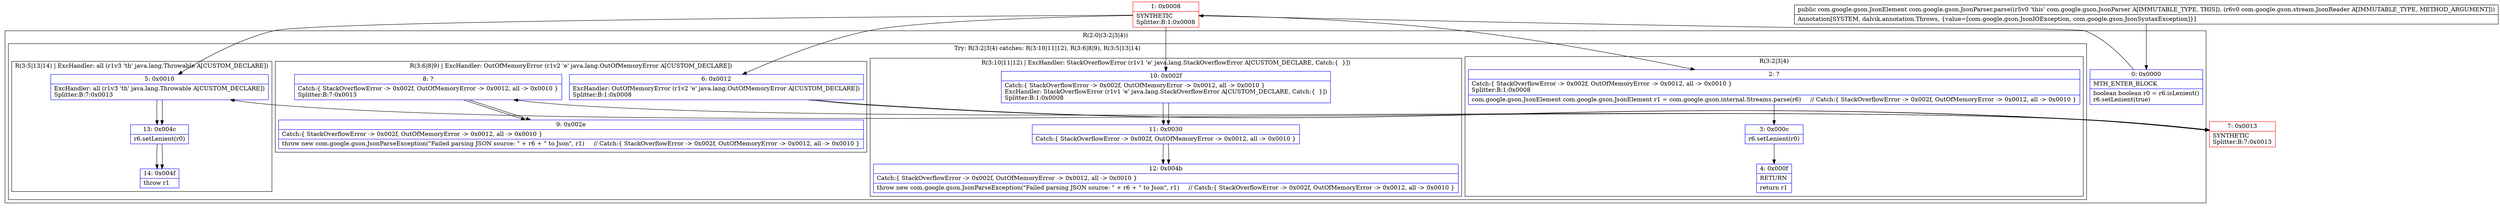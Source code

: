 digraph "CFG forcom.google.gson.JsonParser.parse(Lcom\/google\/gson\/stream\/JsonReader;)Lcom\/google\/gson\/JsonElement;" {
subgraph cluster_Region_2127255249 {
label = "R(2:0|(3:2|3|4))";
node [shape=record,color=blue];
Node_0 [shape=record,label="{0\:\ 0x0000|MTH_ENTER_BLOCK\l|boolean boolean r0 = r6.isLenient()\lr6.setLenient(true)\l}"];
subgraph cluster_TryCatchRegion_1384338990 {
label = "Try: R(3:2|3|4) catches: R(3:10|11|12), R(3:6|8|9), R(3:5|13|14)";
node [shape=record,color=blue];
subgraph cluster_Region_1003963302 {
label = "R(3:2|3|4)";
node [shape=record,color=blue];
Node_2 [shape=record,label="{2\:\ ?|Catch:\{ StackOverflowError \-\> 0x002f, OutOfMemoryError \-\> 0x0012, all \-\> 0x0010 \}\lSplitter:B:1:0x0008\l|com.google.gson.JsonElement com.google.gson.JsonElement r1 = com.google.gson.internal.Streams.parse(r6)     \/\/ Catch:\{ StackOverflowError \-\> 0x002f, OutOfMemoryError \-\> 0x0012, all \-\> 0x0010 \}\l}"];
Node_3 [shape=record,label="{3\:\ 0x000c|r6.setLenient(r0)\l}"];
Node_4 [shape=record,label="{4\:\ 0x000f|RETURN\l|return r1\l}"];
}
subgraph cluster_Region_1337761556 {
label = "R(3:10|11|12) | ExcHandler: StackOverflowError (r1v1 'e' java.lang.StackOverflowError A[CUSTOM_DECLARE, Catch:\{  \}])\l";
node [shape=record,color=blue];
Node_10 [shape=record,label="{10\:\ 0x002f|Catch:\{ StackOverflowError \-\> 0x002f, OutOfMemoryError \-\> 0x0012, all \-\> 0x0010 \}\lExcHandler: StackOverflowError (r1v1 'e' java.lang.StackOverflowError A[CUSTOM_DECLARE, Catch:\{  \}])\lSplitter:B:1:0x0008\l}"];
Node_11 [shape=record,label="{11\:\ 0x0030|Catch:\{ StackOverflowError \-\> 0x002f, OutOfMemoryError \-\> 0x0012, all \-\> 0x0010 \}\l}"];
Node_12 [shape=record,label="{12\:\ 0x004b|Catch:\{ StackOverflowError \-\> 0x002f, OutOfMemoryError \-\> 0x0012, all \-\> 0x0010 \}\l|throw new com.google.gson.JsonParseException(\"Failed parsing JSON source: \" + r6 + \" to Json\", r1)     \/\/ Catch:\{ StackOverflowError \-\> 0x002f, OutOfMemoryError \-\> 0x0012, all \-\> 0x0010 \}\l}"];
}
subgraph cluster_Region_1111013802 {
label = "R(3:6|8|9) | ExcHandler: OutOfMemoryError (r1v2 'e' java.lang.OutOfMemoryError A[CUSTOM_DECLARE])\l";
node [shape=record,color=blue];
Node_6 [shape=record,label="{6\:\ 0x0012|ExcHandler: OutOfMemoryError (r1v2 'e' java.lang.OutOfMemoryError A[CUSTOM_DECLARE])\lSplitter:B:1:0x0008\l}"];
Node_8 [shape=record,label="{8\:\ ?|Catch:\{ StackOverflowError \-\> 0x002f, OutOfMemoryError \-\> 0x0012, all \-\> 0x0010 \}\lSplitter:B:7:0x0013\l}"];
Node_9 [shape=record,label="{9\:\ 0x002e|Catch:\{ StackOverflowError \-\> 0x002f, OutOfMemoryError \-\> 0x0012, all \-\> 0x0010 \}\l|throw new com.google.gson.JsonParseException(\"Failed parsing JSON source: \" + r6 + \" to Json\", r1)     \/\/ Catch:\{ StackOverflowError \-\> 0x002f, OutOfMemoryError \-\> 0x0012, all \-\> 0x0010 \}\l}"];
}
subgraph cluster_Region_637761499 {
label = "R(3:5|13|14) | ExcHandler: all (r1v3 'th' java.lang.Throwable A[CUSTOM_DECLARE])\l";
node [shape=record,color=blue];
Node_5 [shape=record,label="{5\:\ 0x0010|ExcHandler: all (r1v3 'th' java.lang.Throwable A[CUSTOM_DECLARE])\lSplitter:B:7:0x0013\l}"];
Node_13 [shape=record,label="{13\:\ 0x004c|r6.setLenient(r0)\l}"];
Node_14 [shape=record,label="{14\:\ 0x004f|throw r1\l}"];
}
}
}
subgraph cluster_Region_1337761556 {
label = "R(3:10|11|12) | ExcHandler: StackOverflowError (r1v1 'e' java.lang.StackOverflowError A[CUSTOM_DECLARE, Catch:\{  \}])\l";
node [shape=record,color=blue];
Node_10 [shape=record,label="{10\:\ 0x002f|Catch:\{ StackOverflowError \-\> 0x002f, OutOfMemoryError \-\> 0x0012, all \-\> 0x0010 \}\lExcHandler: StackOverflowError (r1v1 'e' java.lang.StackOverflowError A[CUSTOM_DECLARE, Catch:\{  \}])\lSplitter:B:1:0x0008\l}"];
Node_11 [shape=record,label="{11\:\ 0x0030|Catch:\{ StackOverflowError \-\> 0x002f, OutOfMemoryError \-\> 0x0012, all \-\> 0x0010 \}\l}"];
Node_12 [shape=record,label="{12\:\ 0x004b|Catch:\{ StackOverflowError \-\> 0x002f, OutOfMemoryError \-\> 0x0012, all \-\> 0x0010 \}\l|throw new com.google.gson.JsonParseException(\"Failed parsing JSON source: \" + r6 + \" to Json\", r1)     \/\/ Catch:\{ StackOverflowError \-\> 0x002f, OutOfMemoryError \-\> 0x0012, all \-\> 0x0010 \}\l}"];
}
subgraph cluster_Region_1111013802 {
label = "R(3:6|8|9) | ExcHandler: OutOfMemoryError (r1v2 'e' java.lang.OutOfMemoryError A[CUSTOM_DECLARE])\l";
node [shape=record,color=blue];
Node_6 [shape=record,label="{6\:\ 0x0012|ExcHandler: OutOfMemoryError (r1v2 'e' java.lang.OutOfMemoryError A[CUSTOM_DECLARE])\lSplitter:B:1:0x0008\l}"];
Node_8 [shape=record,label="{8\:\ ?|Catch:\{ StackOverflowError \-\> 0x002f, OutOfMemoryError \-\> 0x0012, all \-\> 0x0010 \}\lSplitter:B:7:0x0013\l}"];
Node_9 [shape=record,label="{9\:\ 0x002e|Catch:\{ StackOverflowError \-\> 0x002f, OutOfMemoryError \-\> 0x0012, all \-\> 0x0010 \}\l|throw new com.google.gson.JsonParseException(\"Failed parsing JSON source: \" + r6 + \" to Json\", r1)     \/\/ Catch:\{ StackOverflowError \-\> 0x002f, OutOfMemoryError \-\> 0x0012, all \-\> 0x0010 \}\l}"];
}
subgraph cluster_Region_637761499 {
label = "R(3:5|13|14) | ExcHandler: all (r1v3 'th' java.lang.Throwable A[CUSTOM_DECLARE])\l";
node [shape=record,color=blue];
Node_5 [shape=record,label="{5\:\ 0x0010|ExcHandler: all (r1v3 'th' java.lang.Throwable A[CUSTOM_DECLARE])\lSplitter:B:7:0x0013\l}"];
Node_13 [shape=record,label="{13\:\ 0x004c|r6.setLenient(r0)\l}"];
Node_14 [shape=record,label="{14\:\ 0x004f|throw r1\l}"];
}
Node_1 [shape=record,color=red,label="{1\:\ 0x0008|SYNTHETIC\lSplitter:B:1:0x0008\l}"];
Node_7 [shape=record,color=red,label="{7\:\ 0x0013|SYNTHETIC\lSplitter:B:7:0x0013\l}"];
MethodNode[shape=record,label="{public com.google.gson.JsonElement com.google.gson.JsonParser.parse((r5v0 'this' com.google.gson.JsonParser A[IMMUTABLE_TYPE, THIS]), (r6v0 com.google.gson.stream.JsonReader A[IMMUTABLE_TYPE, METHOD_ARGUMENT]))  | Annotation[SYSTEM, dalvik.annotation.Throws, \{value=[com.google.gson.JsonIOException, com.google.gson.JsonSyntaxException]\}]\l}"];
MethodNode -> Node_0;
Node_0 -> Node_1;
Node_2 -> Node_3;
Node_3 -> Node_4;
Node_10 -> Node_11;
Node_11 -> Node_12;
Node_6 -> Node_7;
Node_8 -> Node_9;
Node_5 -> Node_13;
Node_13 -> Node_14;
Node_10 -> Node_11;
Node_11 -> Node_12;
Node_6 -> Node_7;
Node_8 -> Node_9;
Node_5 -> Node_13;
Node_13 -> Node_14;
Node_1 -> Node_2;
Node_1 -> Node_10;
Node_1 -> Node_6;
Node_1 -> Node_5;
Node_7 -> Node_8;
Node_7 -> Node_5;
}

